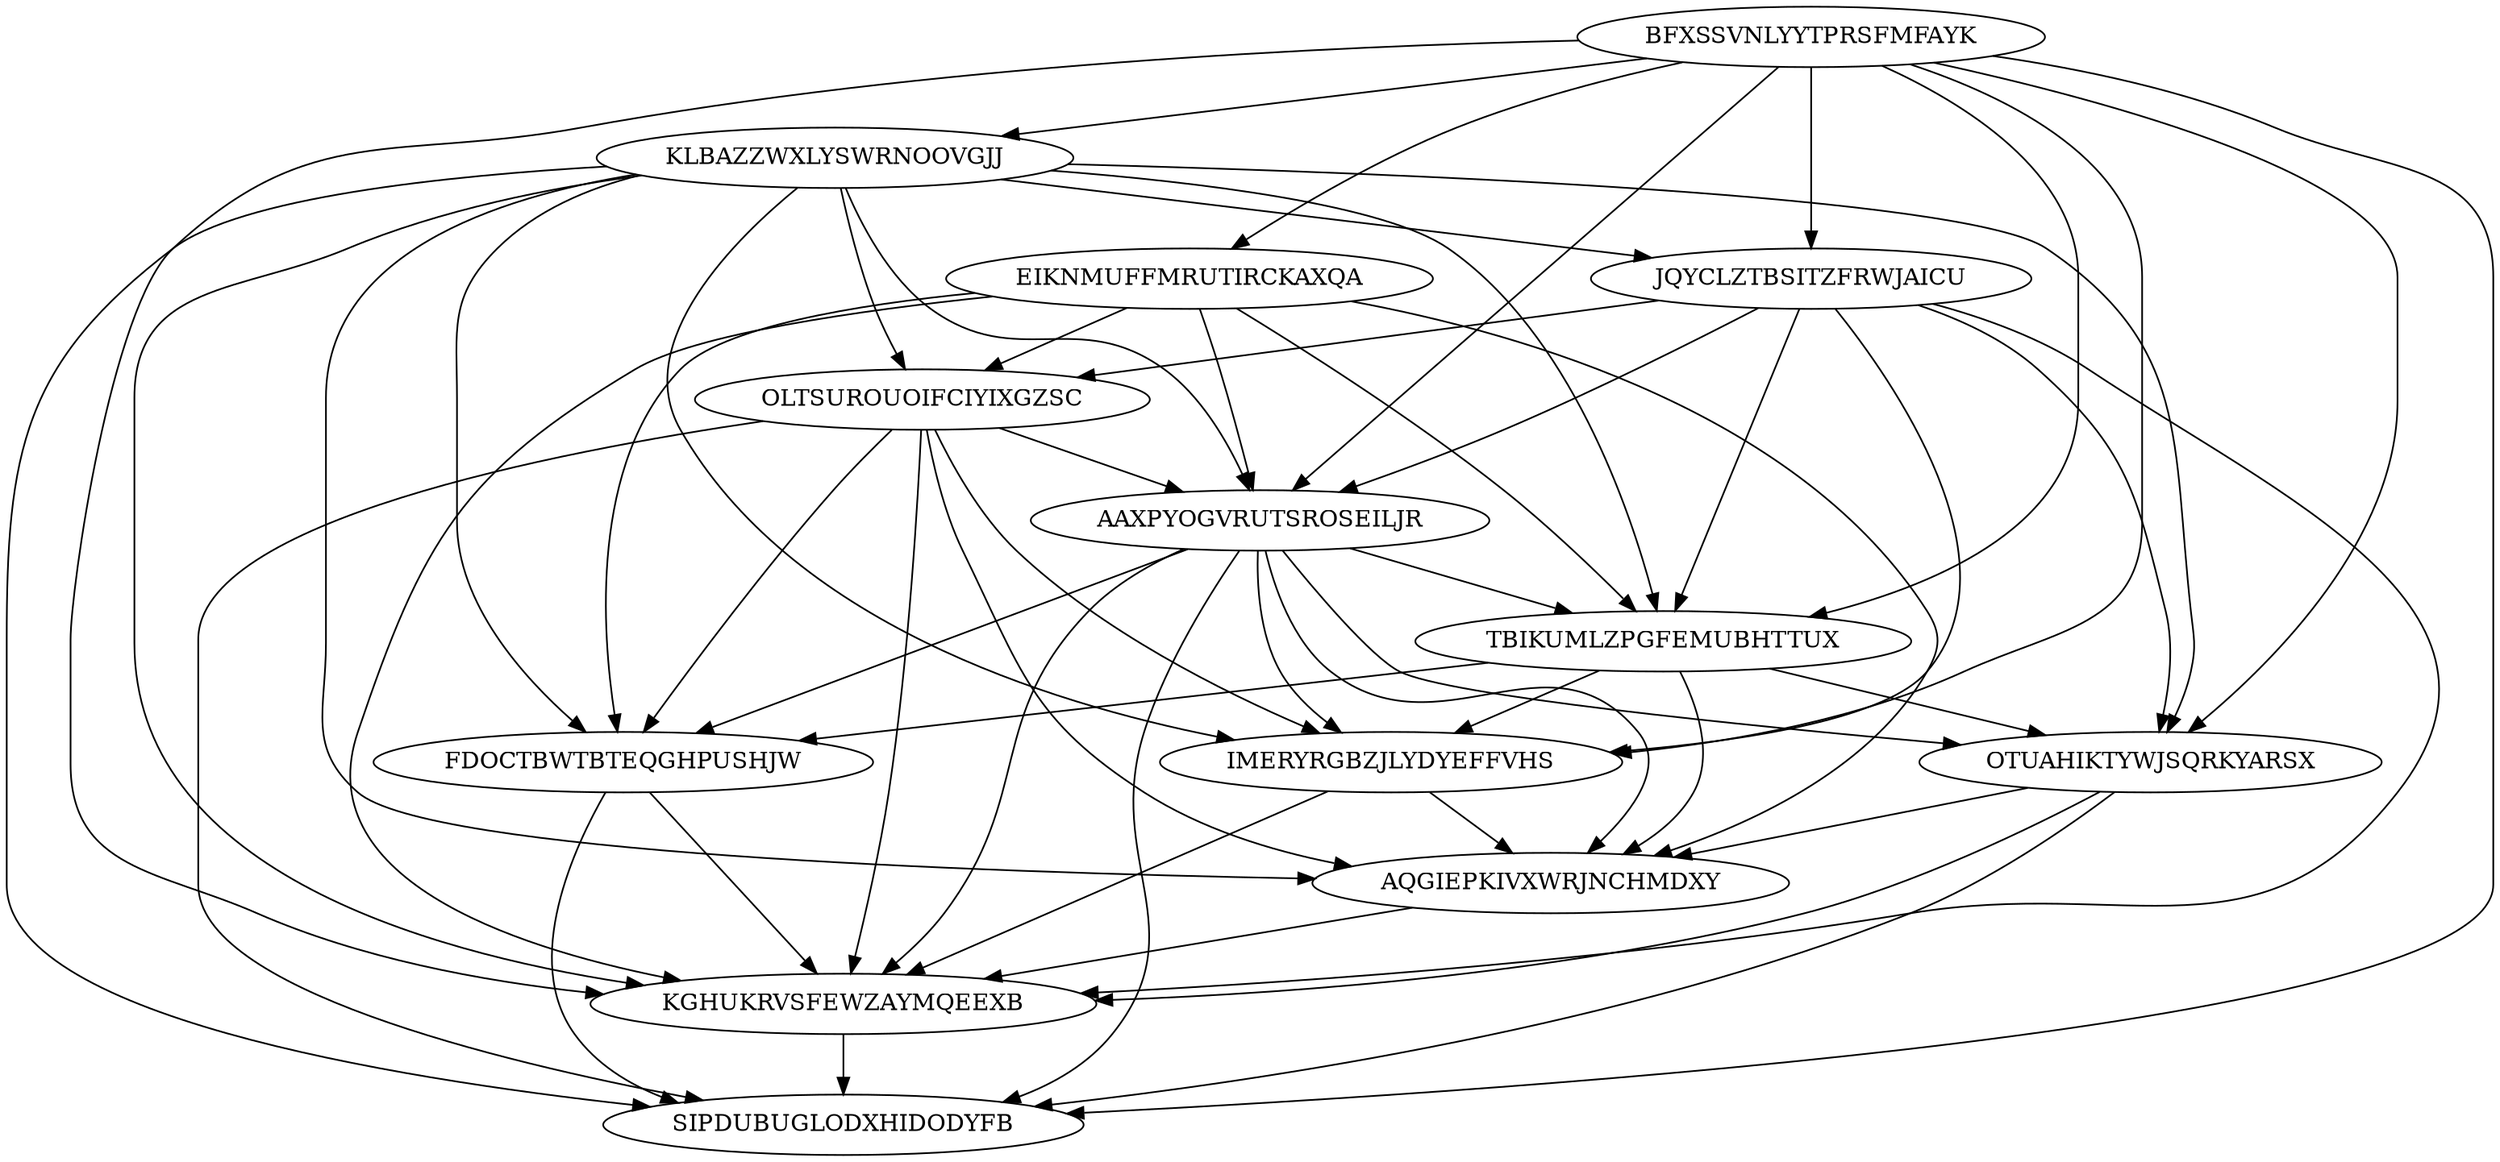 digraph N13M57 {
	BFXSSVNLYYTPRSFMFAYK	[Weight=19];
	KLBAZZWXLYSWRNOOVGJJ	[Weight=19];
	EIKNMUFFMRUTIRCKAXQA	[Weight=19];
	JQYCLZTBSITZFRWJAICU	[Weight=12];
	OLTSUROUOIFCIYIXGZSC	[Weight=12];
	AAXPYOGVRUTSROSEILJR	[Weight=10];
	TBIKUMLZPGFEMUBHTTUX	[Weight=17];
	IMERYRGBZJLYDYEFFVHS	[Weight=10];
	FDOCTBWTBTEQGHPUSHJW	[Weight=13];
	OTUAHIKTYWJSQRKYARSX	[Weight=18];
	AQGIEPKIVXWRJNCHMDXY	[Weight=16];
	KGHUKRVSFEWZAYMQEEXB	[Weight=15];
	SIPDUBUGLODXHIDODYFB	[Weight=17];
	FDOCTBWTBTEQGHPUSHJW -> SIPDUBUGLODXHIDODYFB [Weight=11];
	AQGIEPKIVXWRJNCHMDXY -> KGHUKRVSFEWZAYMQEEXB [Weight=15];
	JQYCLZTBSITZFRWJAICU -> IMERYRGBZJLYDYEFFVHS [Weight=18];
	OLTSUROUOIFCIYIXGZSC -> KGHUKRVSFEWZAYMQEEXB [Weight=10];
	TBIKUMLZPGFEMUBHTTUX -> IMERYRGBZJLYDYEFFVHS [Weight=16];
	BFXSSVNLYYTPRSFMFAYK -> OTUAHIKTYWJSQRKYARSX [Weight=18];
	BFXSSVNLYYTPRSFMFAYK -> JQYCLZTBSITZFRWJAICU [Weight=20];
	EIKNMUFFMRUTIRCKAXQA -> AAXPYOGVRUTSROSEILJR [Weight=14];
	AAXPYOGVRUTSROSEILJR -> AQGIEPKIVXWRJNCHMDXY [Weight=10];
	IMERYRGBZJLYDYEFFVHS -> KGHUKRVSFEWZAYMQEEXB [Weight=11];
	OTUAHIKTYWJSQRKYARSX -> KGHUKRVSFEWZAYMQEEXB [Weight=16];
	KLBAZZWXLYSWRNOOVGJJ -> TBIKUMLZPGFEMUBHTTUX [Weight=16];
	FDOCTBWTBTEQGHPUSHJW -> KGHUKRVSFEWZAYMQEEXB [Weight=20];
	AAXPYOGVRUTSROSEILJR -> KGHUKRVSFEWZAYMQEEXB [Weight=16];
	TBIKUMLZPGFEMUBHTTUX -> AQGIEPKIVXWRJNCHMDXY [Weight=14];
	AAXPYOGVRUTSROSEILJR -> OTUAHIKTYWJSQRKYARSX [Weight=18];
	EIKNMUFFMRUTIRCKAXQA -> FDOCTBWTBTEQGHPUSHJW [Weight=15];
	EIKNMUFFMRUTIRCKAXQA -> AQGIEPKIVXWRJNCHMDXY [Weight=19];
	KLBAZZWXLYSWRNOOVGJJ -> SIPDUBUGLODXHIDODYFB [Weight=19];
	KLBAZZWXLYSWRNOOVGJJ -> OLTSUROUOIFCIYIXGZSC [Weight=14];
	AAXPYOGVRUTSROSEILJR -> SIPDUBUGLODXHIDODYFB [Weight=16];
	KLBAZZWXLYSWRNOOVGJJ -> OTUAHIKTYWJSQRKYARSX [Weight=19];
	OLTSUROUOIFCIYIXGZSC -> IMERYRGBZJLYDYEFFVHS [Weight=14];
	EIKNMUFFMRUTIRCKAXQA -> KGHUKRVSFEWZAYMQEEXB [Weight=17];
	JQYCLZTBSITZFRWJAICU -> TBIKUMLZPGFEMUBHTTUX [Weight=19];
	BFXSSVNLYYTPRSFMFAYK -> EIKNMUFFMRUTIRCKAXQA [Weight=13];
	JQYCLZTBSITZFRWJAICU -> KGHUKRVSFEWZAYMQEEXB [Weight=13];
	AAXPYOGVRUTSROSEILJR -> IMERYRGBZJLYDYEFFVHS [Weight=19];
	EIKNMUFFMRUTIRCKAXQA -> OLTSUROUOIFCIYIXGZSC [Weight=10];
	JQYCLZTBSITZFRWJAICU -> AAXPYOGVRUTSROSEILJR [Weight=20];
	BFXSSVNLYYTPRSFMFAYK -> IMERYRGBZJLYDYEFFVHS [Weight=17];
	KLBAZZWXLYSWRNOOVGJJ -> AQGIEPKIVXWRJNCHMDXY [Weight=19];
	TBIKUMLZPGFEMUBHTTUX -> FDOCTBWTBTEQGHPUSHJW [Weight=13];
	OTUAHIKTYWJSQRKYARSX -> SIPDUBUGLODXHIDODYFB [Weight=15];
	KLBAZZWXLYSWRNOOVGJJ -> JQYCLZTBSITZFRWJAICU [Weight=11];
	KGHUKRVSFEWZAYMQEEXB -> SIPDUBUGLODXHIDODYFB [Weight=12];
	OLTSUROUOIFCIYIXGZSC -> SIPDUBUGLODXHIDODYFB [Weight=15];
	JQYCLZTBSITZFRWJAICU -> OTUAHIKTYWJSQRKYARSX [Weight=20];
	TBIKUMLZPGFEMUBHTTUX -> OTUAHIKTYWJSQRKYARSX [Weight=11];
	OLTSUROUOIFCIYIXGZSC -> AQGIEPKIVXWRJNCHMDXY [Weight=13];
	BFXSSVNLYYTPRSFMFAYK -> KLBAZZWXLYSWRNOOVGJJ [Weight=14];
	JQYCLZTBSITZFRWJAICU -> OLTSUROUOIFCIYIXGZSC [Weight=14];
	OLTSUROUOIFCIYIXGZSC -> FDOCTBWTBTEQGHPUSHJW [Weight=12];
	AAXPYOGVRUTSROSEILJR -> TBIKUMLZPGFEMUBHTTUX [Weight=19];
	BFXSSVNLYYTPRSFMFAYK -> TBIKUMLZPGFEMUBHTTUX [Weight=19];
	BFXSSVNLYYTPRSFMFAYK -> KGHUKRVSFEWZAYMQEEXB [Weight=13];
	KLBAZZWXLYSWRNOOVGJJ -> KGHUKRVSFEWZAYMQEEXB [Weight=20];
	IMERYRGBZJLYDYEFFVHS -> AQGIEPKIVXWRJNCHMDXY [Weight=17];
	EIKNMUFFMRUTIRCKAXQA -> TBIKUMLZPGFEMUBHTTUX [Weight=12];
	AAXPYOGVRUTSROSEILJR -> FDOCTBWTBTEQGHPUSHJW [Weight=19];
	BFXSSVNLYYTPRSFMFAYK -> SIPDUBUGLODXHIDODYFB [Weight=14];
	KLBAZZWXLYSWRNOOVGJJ -> IMERYRGBZJLYDYEFFVHS [Weight=10];
	OTUAHIKTYWJSQRKYARSX -> AQGIEPKIVXWRJNCHMDXY [Weight=17];
	KLBAZZWXLYSWRNOOVGJJ -> AAXPYOGVRUTSROSEILJR [Weight=12];
	BFXSSVNLYYTPRSFMFAYK -> AAXPYOGVRUTSROSEILJR [Weight=19];
	KLBAZZWXLYSWRNOOVGJJ -> FDOCTBWTBTEQGHPUSHJW [Weight=19];
	OLTSUROUOIFCIYIXGZSC -> AAXPYOGVRUTSROSEILJR [Weight=14];
}
